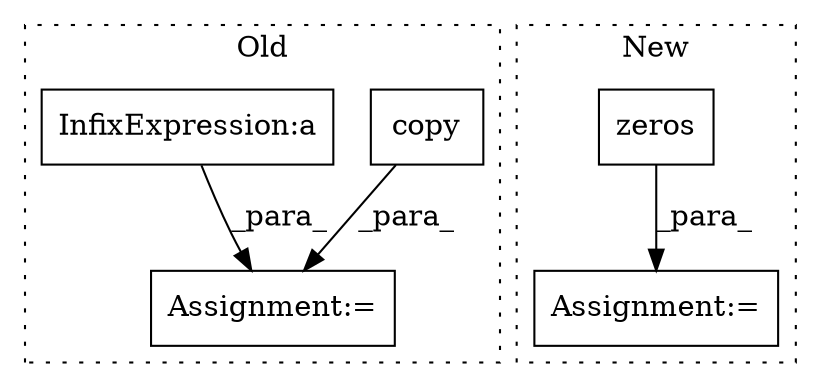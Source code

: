 digraph G {
subgraph cluster0 {
1 [label="copy" a="32" s="2421" l="6" shape="box"];
4 [label="Assignment:=" a="7" s="2562" l="1" shape="box"];
5 [label="InfixExpression:a" a="27" s="2567" l="3" shape="box"];
label = "Old";
style="dotted";
}
subgraph cluster1 {
2 [label="zeros" a="32" s="4883,4894" l="6,1" shape="box"];
3 [label="Assignment:=" a="7" s="4819" l="1" shape="box"];
label = "New";
style="dotted";
}
1 -> 4 [label="_para_"];
2 -> 3 [label="_para_"];
5 -> 4 [label="_para_"];
}